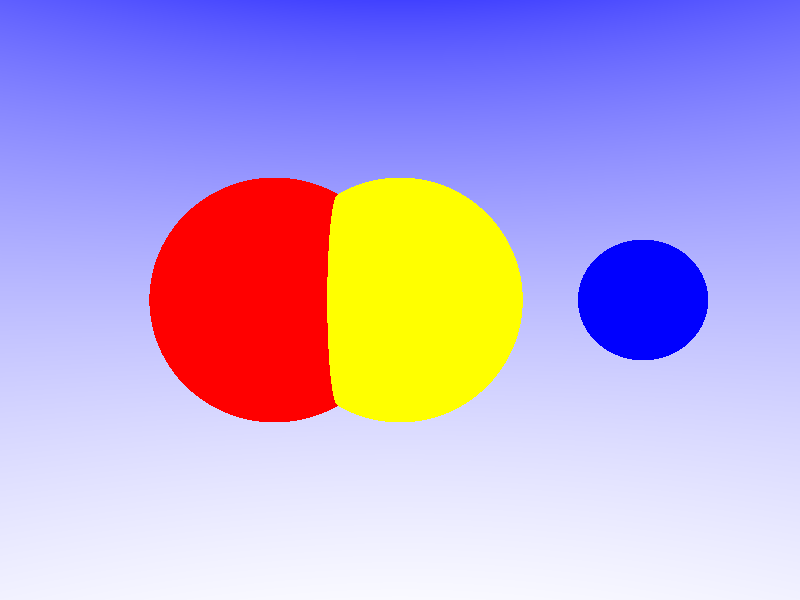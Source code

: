 #include "colors.inc"  
camera { 
  location <0,0,-10>
  look_at <0,0,0>
}
               
light_source{  
  <4, 6, -10>  
  White
}
  
//background { Grey }

sky_sphere {
  pigment {   
    gradient y
    color_map {  
      [0 color White]
      [1 color Blue] 
    }
    translate <0, -.5, 0>
  }
}
      
sphere { 
  <-2,0,0>, 2
  pigment { Red } 
  finish { ambient .4 }
}
sphere { 
  <4,0,0>, 1
  pigment { Blue } 
  finish { ambient .4 }
}
sphere { 
  <0,0,0>, 2
  pigment { Yellow } 
  finish { ambient .4 }
}
